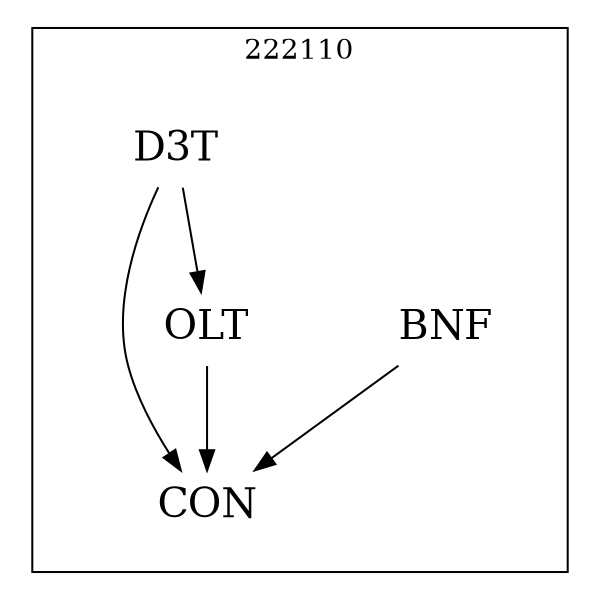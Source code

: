 strict digraph DAGS {
	size = "4,4!" ; ratio ="fill"; subgraph cluster_0{
			labeldoc = "t";
			label = "222110";node	[label= CON, shape = plaintext, fontsize=20] CON;node	[label= BNF, shape = plaintext, fontsize=20] BNF;node	[label= D3T, shape = plaintext, fontsize=20] D3T;node	[label= OLT, shape = plaintext, fontsize=20] OLT;
BNF->CON;
D3T->CON;
D3T->OLT;
OLT->CON;
	}}
